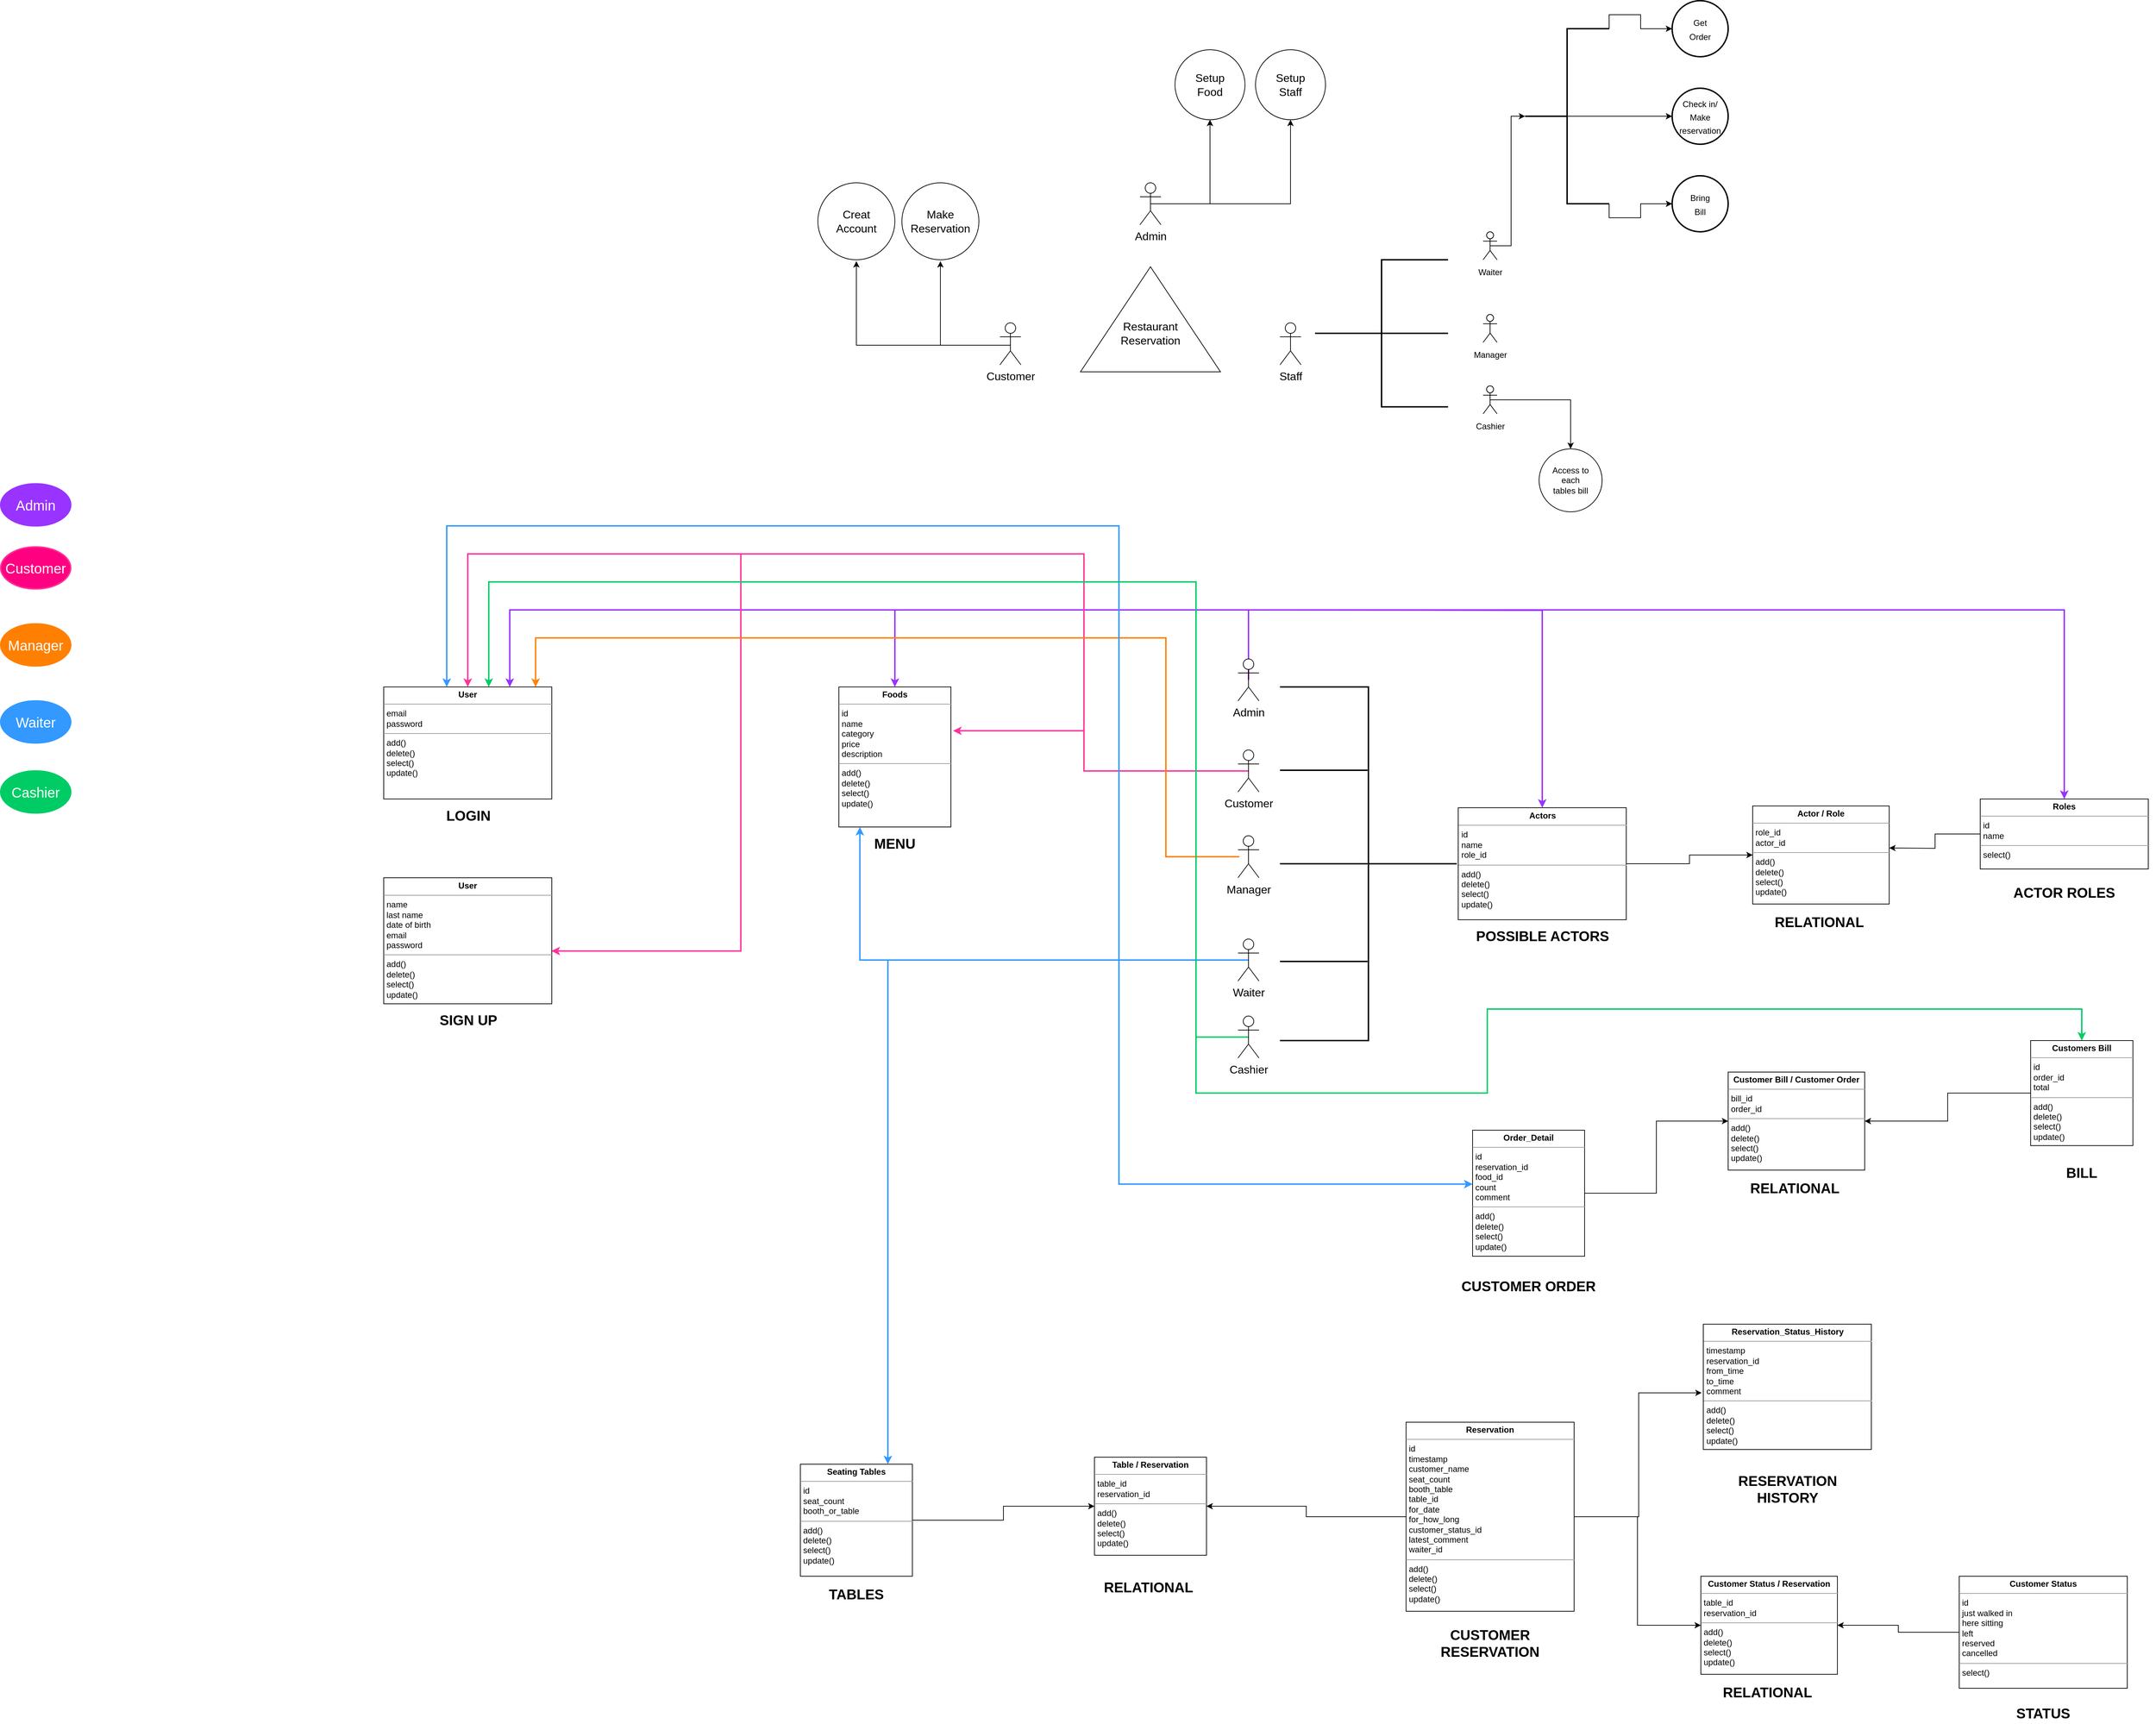 <mxfile version="20.8.16" type="device"><diagram name="Page-1" id="TcKzsxlwJ-kgwMBcaCJf"><mxGraphModel dx="7249" dy="2409" grid="1" gridSize="10" guides="1" tooltips="1" connect="1" arrows="1" fold="1" page="1" pageScale="1" pageWidth="3300" pageHeight="4681" math="0" shadow="0"><root><mxCell id="0"/><mxCell id="1" parent="0"/><mxCell id="MGJZIhJfle29SaCkN_CI-30" value="&lt;font style=&quot;font-size: 12px;&quot;&gt;Manager&lt;/font&gt;" style="shape=umlActor;verticalLabelPosition=bottom;verticalAlign=top;html=1;fontSize=16;" vertex="1" parent="1"><mxGeometry x="1130" y="558" width="20" height="40" as="geometry"/></mxCell><mxCell id="MGJZIhJfle29SaCkN_CI-69" value="" style="group" vertex="1" connectable="0" parent="1"><mxGeometry x="1130" y="110" width="350" height="370" as="geometry"/></mxCell><mxCell id="MGJZIhJfle29SaCkN_CI-21" value="&lt;font style=&quot;font-size: 12px;&quot;&gt;Waiter&lt;/font&gt;" style="shape=umlActor;verticalLabelPosition=bottom;verticalAlign=top;html=1;fontSize=16;" vertex="1" parent="MGJZIhJfle29SaCkN_CI-69"><mxGeometry y="330" width="20" height="40" as="geometry"/></mxCell><mxCell id="MGJZIhJfle29SaCkN_CI-52" value="" style="strokeWidth=2;html=1;shape=mxgraph.flowchart.annotation_2;align=left;labelPosition=right;pointerEvents=1;fontSize=16;" vertex="1" parent="MGJZIhJfle29SaCkN_CI-69"><mxGeometry x="60" y="40" width="120" height="250" as="geometry"/></mxCell><mxCell id="MGJZIhJfle29SaCkN_CI-51" style="edgeStyle=orthogonalEdgeStyle;rounded=0;orthogonalLoop=1;jettySize=auto;html=1;exitX=0.5;exitY=0.5;exitDx=0;exitDy=0;exitPerimeter=0;fontSize=16;entryX=0;entryY=0.5;entryDx=0;entryDy=0;entryPerimeter=0;" edge="1" parent="MGJZIhJfle29SaCkN_CI-69" source="MGJZIhJfle29SaCkN_CI-21" target="MGJZIhJfle29SaCkN_CI-52"><mxGeometry relative="1" as="geometry"><mxPoint x="70" y="290" as="targetPoint"/></mxGeometry></mxCell><mxCell id="MGJZIhJfle29SaCkN_CI-55" value="" style="strokeWidth=2;html=1;shape=mxgraph.flowchart.start_2;whiteSpace=wrap;fontSize=16;" vertex="1" parent="MGJZIhJfle29SaCkN_CI-69"><mxGeometry x="270" y="125" width="80" height="80" as="geometry"/></mxCell><mxCell id="MGJZIhJfle29SaCkN_CI-66" style="edgeStyle=orthogonalEdgeStyle;rounded=0;orthogonalLoop=1;jettySize=auto;html=1;entryX=0;entryY=0.5;entryDx=0;entryDy=0;entryPerimeter=0;fontSize=12;" edge="1" parent="MGJZIhJfle29SaCkN_CI-69" source="MGJZIhJfle29SaCkN_CI-52" target="MGJZIhJfle29SaCkN_CI-55"><mxGeometry relative="1" as="geometry"/></mxCell><mxCell id="MGJZIhJfle29SaCkN_CI-62" value="" style="strokeWidth=2;html=1;shape=mxgraph.flowchart.start_2;whiteSpace=wrap;fontSize=16;" vertex="1" parent="MGJZIhJfle29SaCkN_CI-69"><mxGeometry x="270" width="80" height="80" as="geometry"/></mxCell><mxCell id="MGJZIhJfle29SaCkN_CI-65" style="edgeStyle=orthogonalEdgeStyle;rounded=0;orthogonalLoop=1;jettySize=auto;html=1;exitX=1;exitY=0;exitDx=0;exitDy=0;exitPerimeter=0;entryX=0;entryY=0.5;entryDx=0;entryDy=0;entryPerimeter=0;fontSize=12;" edge="1" parent="MGJZIhJfle29SaCkN_CI-69" source="MGJZIhJfle29SaCkN_CI-52" target="MGJZIhJfle29SaCkN_CI-62"><mxGeometry relative="1" as="geometry"/></mxCell><mxCell id="MGJZIhJfle29SaCkN_CI-57" value="&lt;font style=&quot;font-size: 12px;&quot;&gt;Get &lt;br&gt;Order&lt;/font&gt;" style="text;html=1;strokeColor=none;fillColor=none;align=center;verticalAlign=middle;whiteSpace=wrap;rounded=0;fontSize=16;" vertex="1" parent="MGJZIhJfle29SaCkN_CI-69"><mxGeometry x="280" y="25" width="60" height="30" as="geometry"/></mxCell><mxCell id="MGJZIhJfle29SaCkN_CI-60" value="&lt;span style=&quot;font-size: 12px;&quot;&gt;Check in/&lt;br&gt;Make reservation&lt;br&gt;&lt;/span&gt;" style="text;html=1;strokeColor=none;fillColor=none;align=center;verticalAlign=middle;whiteSpace=wrap;rounded=0;fontSize=16;" vertex="1" parent="MGJZIhJfle29SaCkN_CI-69"><mxGeometry x="280" y="150" width="60" height="30" as="geometry"/></mxCell><mxCell id="MGJZIhJfle29SaCkN_CI-64" value="" style="strokeWidth=2;html=1;shape=mxgraph.flowchart.start_2;whiteSpace=wrap;fontSize=16;" vertex="1" parent="MGJZIhJfle29SaCkN_CI-69"><mxGeometry x="270" y="250" width="80" height="80" as="geometry"/></mxCell><mxCell id="MGJZIhJfle29SaCkN_CI-67" style="edgeStyle=orthogonalEdgeStyle;rounded=0;orthogonalLoop=1;jettySize=auto;html=1;exitX=1;exitY=1;exitDx=0;exitDy=0;exitPerimeter=0;entryX=0;entryY=0.5;entryDx=0;entryDy=0;entryPerimeter=0;fontSize=12;" edge="1" parent="MGJZIhJfle29SaCkN_CI-69" source="MGJZIhJfle29SaCkN_CI-52" target="MGJZIhJfle29SaCkN_CI-64"><mxGeometry relative="1" as="geometry"/></mxCell><mxCell id="MGJZIhJfle29SaCkN_CI-63" value="&lt;span style=&quot;font-size: 12px;&quot;&gt;Bring&lt;br&gt;Bill&lt;br&gt;&lt;/span&gt;" style="text;html=1;strokeColor=none;fillColor=none;align=center;verticalAlign=middle;whiteSpace=wrap;rounded=0;fontSize=16;" vertex="1" parent="MGJZIhJfle29SaCkN_CI-69"><mxGeometry x="280" y="275" width="60" height="30" as="geometry"/></mxCell><mxCell id="MGJZIhJfle29SaCkN_CI-68" value="" style="line;strokeWidth=1;rotatable=0;dashed=0;labelPosition=right;align=left;verticalAlign=middle;spacingTop=0;spacingLeft=6;points=[];portConstraint=eastwest;fontSize=12;" vertex="1" parent="MGJZIhJfle29SaCkN_CI-69"><mxGeometry x="120" y="160" width="60" height="10" as="geometry"/></mxCell><mxCell id="MGJZIhJfle29SaCkN_CI-71" value="" style="group" vertex="1" connectable="0" parent="1"><mxGeometry x="180" y="370" width="290" height="260" as="geometry"/></mxCell><mxCell id="MGJZIhJfle29SaCkN_CI-1" value="Customer" style="shape=umlActor;verticalLabelPosition=bottom;verticalAlign=top;html=1;fontSize=16;" vertex="1" parent="MGJZIhJfle29SaCkN_CI-71"><mxGeometry x="260" y="200" width="30" height="60" as="geometry"/></mxCell><mxCell id="MGJZIhJfle29SaCkN_CI-42" style="edgeStyle=orthogonalEdgeStyle;rounded=0;orthogonalLoop=1;jettySize=auto;html=1;exitX=0.667;exitY=0.717;exitDx=0;exitDy=0;exitPerimeter=0;fontSize=12;" edge="1" parent="MGJZIhJfle29SaCkN_CI-71"><mxGeometry relative="1" as="geometry"><mxPoint x="175" y="112" as="targetPoint"/><mxPoint x="275.01" y="235.02" as="sourcePoint"/><Array as="points"><mxPoint x="275" y="232"/><mxPoint x="175" y="232"/><mxPoint x="175" y="112"/></Array></mxGeometry></mxCell><mxCell id="MGJZIhJfle29SaCkN_CI-43" value="" style="verticalLabelPosition=bottom;verticalAlign=top;html=1;shape=mxgraph.flowchart.on-page_reference;fontSize=12;direction=south;" vertex="1" parent="MGJZIhJfle29SaCkN_CI-71"><mxGeometry x="120" width="110" height="110" as="geometry"/></mxCell><mxCell id="MGJZIhJfle29SaCkN_CI-44" value="&lt;font style=&quot;font-size: 16px;&quot;&gt;Make&lt;br&gt;Reservation&lt;br&gt;&lt;/font&gt;" style="text;html=1;strokeColor=none;fillColor=none;align=center;verticalAlign=middle;whiteSpace=wrap;rounded=0;fontSize=12;" vertex="1" parent="MGJZIhJfle29SaCkN_CI-71"><mxGeometry x="145" y="40" width="60" height="30" as="geometry"/></mxCell><mxCell id="MGJZIhJfle29SaCkN_CI-47" style="edgeStyle=orthogonalEdgeStyle;rounded=0;orthogonalLoop=1;jettySize=auto;html=1;fontSize=12;" edge="1" parent="MGJZIhJfle29SaCkN_CI-71"><mxGeometry relative="1" as="geometry"><mxPoint x="55" y="112" as="targetPoint"/><mxPoint x="180" y="232" as="sourcePoint"/><Array as="points"><mxPoint x="55" y="232"/><mxPoint x="55" y="112"/></Array></mxGeometry></mxCell><mxCell id="MGJZIhJfle29SaCkN_CI-48" value="" style="verticalLabelPosition=bottom;verticalAlign=top;html=1;shape=mxgraph.flowchart.on-page_reference;fontSize=12;direction=south;" vertex="1" parent="MGJZIhJfle29SaCkN_CI-71"><mxGeometry width="110" height="110" as="geometry"/></mxCell><mxCell id="MGJZIhJfle29SaCkN_CI-49" value="&lt;font style=&quot;font-size: 16px;&quot;&gt;Creat&lt;br&gt;Account&lt;br&gt;&lt;/font&gt;" style="text;html=1;strokeColor=none;fillColor=none;align=center;verticalAlign=middle;whiteSpace=wrap;rounded=0;fontSize=12;" vertex="1" parent="MGJZIhJfle29SaCkN_CI-71"><mxGeometry x="25" y="40" width="60" height="30" as="geometry"/></mxCell><mxCell id="MGJZIhJfle29SaCkN_CI-72" value="" style="group" vertex="1" connectable="0" parent="1"><mxGeometry x="640" y="180" width="265" height="250" as="geometry"/></mxCell><mxCell id="MGJZIhJfle29SaCkN_CI-36" style="edgeStyle=orthogonalEdgeStyle;rounded=0;orthogonalLoop=1;jettySize=auto;html=1;exitX=0.5;exitY=0.5;exitDx=0;exitDy=0;exitPerimeter=0;fontSize=12;" edge="1" parent="MGJZIhJfle29SaCkN_CI-72" source="MGJZIhJfle29SaCkN_CI-4"><mxGeometry relative="1" as="geometry"><mxPoint x="100" y="100" as="targetPoint"/><Array as="points"><mxPoint x="100" y="220"/><mxPoint x="100" y="100"/></Array></mxGeometry></mxCell><mxCell id="MGJZIhJfle29SaCkN_CI-4" value="Admin" style="shape=umlActor;verticalLabelPosition=bottom;verticalAlign=top;html=1;fontSize=16;" vertex="1" parent="MGJZIhJfle29SaCkN_CI-72"><mxGeometry y="190" width="30" height="60" as="geometry"/></mxCell><mxCell id="MGJZIhJfle29SaCkN_CI-37" value="" style="verticalLabelPosition=bottom;verticalAlign=top;html=1;shape=mxgraph.flowchart.on-page_reference;fontSize=12;direction=south;" vertex="1" parent="MGJZIhJfle29SaCkN_CI-72"><mxGeometry x="50" width="100" height="100" as="geometry"/></mxCell><mxCell id="MGJZIhJfle29SaCkN_CI-38" value="&lt;font style=&quot;font-size: 16px;&quot;&gt;Setup Food&lt;/font&gt;" style="text;html=1;strokeColor=none;fillColor=none;align=center;verticalAlign=middle;whiteSpace=wrap;rounded=0;fontSize=12;" vertex="1" parent="MGJZIhJfle29SaCkN_CI-72"><mxGeometry x="70" y="35" width="60" height="30" as="geometry"/></mxCell><mxCell id="MGJZIhJfle29SaCkN_CI-39" style="edgeStyle=orthogonalEdgeStyle;rounded=0;orthogonalLoop=1;jettySize=auto;html=1;fontSize=12;" edge="1" parent="MGJZIhJfle29SaCkN_CI-72"><mxGeometry relative="1" as="geometry"><mxPoint x="215" y="100" as="targetPoint"/><mxPoint x="80" y="220" as="sourcePoint"/><Array as="points"><mxPoint x="215" y="220"/></Array></mxGeometry></mxCell><mxCell id="MGJZIhJfle29SaCkN_CI-40" value="" style="verticalLabelPosition=bottom;verticalAlign=top;html=1;shape=mxgraph.flowchart.on-page_reference;fontSize=12;direction=south;" vertex="1" parent="MGJZIhJfle29SaCkN_CI-72"><mxGeometry x="165" width="100" height="100" as="geometry"/></mxCell><mxCell id="MGJZIhJfle29SaCkN_CI-41" value="&lt;span style=&quot;font-size: 16px;&quot;&gt;&amp;nbsp;Setup&amp;nbsp;&lt;br&gt;Staff&lt;br&gt;&lt;/span&gt;" style="text;html=1;strokeColor=none;fillColor=none;align=center;verticalAlign=middle;whiteSpace=wrap;rounded=0;fontSize=12;" vertex="1" parent="MGJZIhJfle29SaCkN_CI-72"><mxGeometry x="185" y="35" width="60" height="30" as="geometry"/></mxCell><mxCell id="MGJZIhJfle29SaCkN_CI-73" value="" style="group" vertex="1" connectable="0" parent="1"><mxGeometry x="555" y="490" width="200" height="150" as="geometry"/></mxCell><mxCell id="MGJZIhJfle29SaCkN_CI-12" value="" style="verticalLabelPosition=bottom;verticalAlign=top;html=1;shape=mxgraph.basic.acute_triangle;dx=0.5;fontSize=16;" vertex="1" parent="MGJZIhJfle29SaCkN_CI-73"><mxGeometry width="200" height="150" as="geometry"/></mxCell><mxCell id="MGJZIhJfle29SaCkN_CI-13" value="Restaurant Reservation" style="text;html=1;strokeColor=none;fillColor=none;align=center;verticalAlign=middle;whiteSpace=wrap;rounded=0;fontSize=16;" vertex="1" parent="MGJZIhJfle29SaCkN_CI-73"><mxGeometry x="70" y="80" width="60" height="30" as="geometry"/></mxCell><mxCell id="MGJZIhJfle29SaCkN_CI-74" value="" style="group" vertex="1" connectable="0" parent="1"><mxGeometry x="840" y="480" width="240" height="210" as="geometry"/></mxCell><mxCell id="MGJZIhJfle29SaCkN_CI-5" value="Staff" style="shape=umlActor;verticalLabelPosition=bottom;verticalAlign=top;html=1;fontSize=16;" vertex="1" parent="MGJZIhJfle29SaCkN_CI-74"><mxGeometry y="90" width="30" height="60" as="geometry"/></mxCell><mxCell id="MGJZIhJfle29SaCkN_CI-14" value="" style="strokeWidth=2;html=1;shape=mxgraph.flowchart.annotation_2;align=left;labelPosition=right;pointerEvents=1;fontSize=16;" vertex="1" parent="MGJZIhJfle29SaCkN_CI-74"><mxGeometry x="50" width="190" height="210" as="geometry"/></mxCell><mxCell id="MGJZIhJfle29SaCkN_CI-29" value="" style="endArrow=none;html=1;rounded=0;fontSize=12;entryX=1;entryY=0.5;entryDx=0;entryDy=0;entryPerimeter=0;strokeWidth=2;" edge="1" parent="MGJZIhJfle29SaCkN_CI-74"><mxGeometry relative="1" as="geometry"><mxPoint x="140" y="105" as="sourcePoint"/><mxPoint x="240" y="105" as="targetPoint"/></mxGeometry></mxCell><mxCell id="MGJZIhJfle29SaCkN_CI-81" value="" style="group" vertex="1" connectable="0" parent="1"><mxGeometry x="1130" y="660" width="170" height="180" as="geometry"/></mxCell><mxCell id="MGJZIhJfle29SaCkN_CI-27" value="&lt;font style=&quot;font-size: 12px;&quot;&gt;Cashier&lt;/font&gt;" style="shape=umlActor;verticalLabelPosition=bottom;verticalAlign=top;html=1;fontSize=16;" vertex="1" parent="MGJZIhJfle29SaCkN_CI-81"><mxGeometry width="20" height="40" as="geometry"/></mxCell><mxCell id="MGJZIhJfle29SaCkN_CI-79" value="" style="verticalLabelPosition=bottom;verticalAlign=top;html=1;shape=mxgraph.flowchart.on-page_reference;fontSize=12;" vertex="1" parent="MGJZIhJfle29SaCkN_CI-81"><mxGeometry x="80" y="90" width="90" height="90" as="geometry"/></mxCell><mxCell id="MGJZIhJfle29SaCkN_CI-78" style="edgeStyle=orthogonalEdgeStyle;rounded=0;orthogonalLoop=1;jettySize=auto;html=1;exitX=0.5;exitY=0.5;exitDx=0;exitDy=0;exitPerimeter=0;fontSize=12;" edge="1" parent="MGJZIhJfle29SaCkN_CI-81" source="MGJZIhJfle29SaCkN_CI-27" target="MGJZIhJfle29SaCkN_CI-79"><mxGeometry relative="1" as="geometry"><mxPoint x="110" y="110" as="targetPoint"/></mxGeometry></mxCell><mxCell id="MGJZIhJfle29SaCkN_CI-80" value="Access to each tables bill" style="text;html=1;strokeColor=none;fillColor=none;align=center;verticalAlign=middle;whiteSpace=wrap;rounded=0;fontSize=12;" vertex="1" parent="MGJZIhJfle29SaCkN_CI-81"><mxGeometry x="95" y="120" width="60" height="30" as="geometry"/></mxCell><mxCell id="MGJZIhJfle29SaCkN_CI-94" style="edgeStyle=orthogonalEdgeStyle;rounded=0;orthogonalLoop=1;jettySize=auto;html=1;exitX=1;exitY=0.5;exitDx=0;exitDy=0;fontSize=12;" edge="1" parent="1" source="MGJZIhJfle29SaCkN_CI-82" target="MGJZIhJfle29SaCkN_CI-142"><mxGeometry relative="1" as="geometry"><mxPoint x="570" y="2260" as="targetPoint"/></mxGeometry></mxCell><mxCell id="MGJZIhJfle29SaCkN_CI-92" style="edgeStyle=orthogonalEdgeStyle;rounded=0;orthogonalLoop=1;jettySize=auto;html=1;exitX=0;exitY=0.5;exitDx=0;exitDy=0;fontSize=12;" edge="1" parent="1" source="MGJZIhJfle29SaCkN_CI-84"><mxGeometry relative="1" as="geometry"><mxPoint x="1710" y="1320" as="targetPoint"/></mxGeometry></mxCell><mxCell id="MGJZIhJfle29SaCkN_CI-93" style="edgeStyle=orthogonalEdgeStyle;rounded=0;orthogonalLoop=1;jettySize=auto;html=1;exitX=1;exitY=0.5;exitDx=0;exitDy=0;entryX=-0.01;entryY=0.548;entryDx=0;entryDy=0;entryPerimeter=0;fontSize=12;" edge="1" parent="1" source="MGJZIhJfle29SaCkN_CI-88" target="MGJZIhJfle29SaCkN_CI-87"><mxGeometry relative="1" as="geometry"/></mxCell><mxCell id="MGJZIhJfle29SaCkN_CI-106" style="edgeStyle=orthogonalEdgeStyle;rounded=0;orthogonalLoop=1;jettySize=auto;html=1;fontSize=12;strokeColor=#9933FF;strokeWidth=2;" edge="1" parent="1" target="MGJZIhJfle29SaCkN_CI-83"><mxGeometry relative="1" as="geometry"><mxPoint x="500" y="940" as="targetPoint"/><mxPoint x="800" y="980" as="sourcePoint"/></mxGeometry></mxCell><mxCell id="MGJZIhJfle29SaCkN_CI-107" style="edgeStyle=orthogonalEdgeStyle;rounded=0;orthogonalLoop=1;jettySize=auto;html=1;exitX=0.5;exitY=0.5;exitDx=0;exitDy=0;exitPerimeter=0;entryX=0.5;entryY=0;entryDx=0;entryDy=0;fontSize=12;strokeColor=#9933FF;strokeWidth=2;" edge="1" parent="1" source="MGJZIhJfle29SaCkN_CI-89" target="MGJZIhJfle29SaCkN_CI-84"><mxGeometry relative="1" as="geometry"><Array as="points"><mxPoint x="795" y="980"/><mxPoint x="1960" y="980"/></Array></mxGeometry></mxCell><mxCell id="MGJZIhJfle29SaCkN_CI-108" style="edgeStyle=orthogonalEdgeStyle;rounded=0;orthogonalLoop=1;jettySize=auto;html=1;exitX=0.5;exitY=0.5;exitDx=0;exitDy=0;exitPerimeter=0;entryX=0.5;entryY=0;entryDx=0;entryDy=0;fontSize=12;strokeColor=#9933FF;strokeWidth=2;" edge="1" parent="1" source="MGJZIhJfle29SaCkN_CI-89" target="MGJZIhJfle29SaCkN_CI-85"><mxGeometry relative="1" as="geometry"><Array as="points"><mxPoint x="795" y="980"/><mxPoint x="290" y="980"/></Array></mxGeometry></mxCell><mxCell id="MGJZIhJfle29SaCkN_CI-171" style="edgeStyle=orthogonalEdgeStyle;rounded=0;orthogonalLoop=1;jettySize=auto;html=1;exitX=0.5;exitY=0;exitDx=0;exitDy=0;exitPerimeter=0;entryX=0.75;entryY=0;entryDx=0;entryDy=0;labelBackgroundColor=#000000;strokeColor=#9933FF;strokeWidth=2;fontSize=20;fontColor=#000000;" edge="1" parent="1" source="MGJZIhJfle29SaCkN_CI-89" target="MGJZIhJfle29SaCkN_CI-154"><mxGeometry relative="1" as="geometry"><Array as="points"><mxPoint x="795" y="980"/><mxPoint x="-260" y="980"/></Array></mxGeometry></mxCell><mxCell id="MGJZIhJfle29SaCkN_CI-89" value="Admin" style="shape=umlActor;verticalLabelPosition=bottom;verticalAlign=top;html=1;fontSize=16;" vertex="1" parent="1"><mxGeometry x="780" y="1050" width="30" height="60" as="geometry"/></mxCell><mxCell id="MGJZIhJfle29SaCkN_CI-139" style="edgeStyle=orthogonalEdgeStyle;rounded=0;orthogonalLoop=1;jettySize=auto;html=1;exitX=0.5;exitY=0.5;exitDx=0;exitDy=0;exitPerimeter=0;entryX=1.019;entryY=0.313;entryDx=0;entryDy=0;entryPerimeter=0;fontSize=20;fontColor=#FF0080;strokeColor=#FF3399;strokeWidth=2;" edge="1" parent="1" source="MGJZIhJfle29SaCkN_CI-91" target="MGJZIhJfle29SaCkN_CI-85"><mxGeometry relative="1" as="geometry"><Array as="points"><mxPoint x="560" y="1210"/><mxPoint x="560" y="1153"/></Array></mxGeometry></mxCell><mxCell id="MGJZIhJfle29SaCkN_CI-167" style="edgeStyle=orthogonalEdgeStyle;rounded=0;orthogonalLoop=1;jettySize=auto;html=1;exitX=0.5;exitY=0.5;exitDx=0;exitDy=0;exitPerimeter=0;entryX=0.998;entryY=0.581;entryDx=0;entryDy=0;entryPerimeter=0;labelBackgroundColor=#000000;strokeColor=#FF3399;strokeWidth=2;fontSize=20;fontColor=#000000;" edge="1" parent="1" source="MGJZIhJfle29SaCkN_CI-91" target="MGJZIhJfle29SaCkN_CI-165"><mxGeometry relative="1" as="geometry"><Array as="points"><mxPoint x="560" y="1210"/><mxPoint x="560" y="900"/><mxPoint x="70" y="900"/><mxPoint x="70" y="1467"/></Array></mxGeometry></mxCell><mxCell id="MGJZIhJfle29SaCkN_CI-169" style="edgeStyle=orthogonalEdgeStyle;rounded=0;orthogonalLoop=1;jettySize=auto;html=1;exitX=0.5;exitY=0.5;exitDx=0;exitDy=0;exitPerimeter=0;labelBackgroundColor=#000000;strokeColor=#FF3399;strokeWidth=2;fontSize=20;fontColor=#000000;" edge="1" parent="1" source="MGJZIhJfle29SaCkN_CI-91" target="MGJZIhJfle29SaCkN_CI-154"><mxGeometry relative="1" as="geometry"><mxPoint x="90" y="940" as="targetPoint"/><Array as="points"><mxPoint x="560" y="1210"/><mxPoint x="560" y="900"/><mxPoint x="-320" y="900"/></Array></mxGeometry></mxCell><mxCell id="MGJZIhJfle29SaCkN_CI-91" value="Customer" style="shape=umlActor;verticalLabelPosition=bottom;verticalAlign=top;html=1;fontSize=16;" vertex="1" parent="1"><mxGeometry x="780" y="1180" width="30" height="60" as="geometry"/></mxCell><mxCell id="MGJZIhJfle29SaCkN_CI-172" style="edgeStyle=orthogonalEdgeStyle;rounded=0;orthogonalLoop=1;jettySize=auto;html=1;exitX=0.5;exitY=0.5;exitDx=0;exitDy=0;exitPerimeter=0;entryX=0.958;entryY=0;entryDx=0;entryDy=0;entryPerimeter=0;labelBackgroundColor=#000000;strokeColor=#FF8000;strokeWidth=2;fontSize=20;fontColor=#000000;" edge="1" parent="1"><mxGeometry relative="1" as="geometry"><mxPoint x="782" y="1332.5" as="sourcePoint"/><mxPoint x="-223.08" y="1090" as="targetPoint"/><Array as="points"><mxPoint x="677" y="1333"/><mxPoint x="677" y="1020"/><mxPoint x="-223" y="1020"/></Array></mxGeometry></mxCell><mxCell id="MGJZIhJfle29SaCkN_CI-95" value="Manager" style="shape=umlActor;verticalLabelPosition=bottom;verticalAlign=top;html=1;fontSize=16;" vertex="1" parent="1"><mxGeometry x="780" y="1302.5" width="30" height="60" as="geometry"/></mxCell><mxCell id="MGJZIhJfle29SaCkN_CI-112" style="edgeStyle=orthogonalEdgeStyle;rounded=0;orthogonalLoop=1;jettySize=auto;html=1;exitX=0.5;exitY=0.5;exitDx=0;exitDy=0;exitPerimeter=0;fontSize=12;strokeColor=#3399FF;strokeWidth=2;" edge="1" parent="1" source="MGJZIhJfle29SaCkN_CI-96" target="MGJZIhJfle29SaCkN_CI-82"><mxGeometry relative="1" as="geometry"><mxPoint x="600" y="1960" as="targetPoint"/><Array as="points"><mxPoint x="280" y="1480"/></Array></mxGeometry></mxCell><mxCell id="MGJZIhJfle29SaCkN_CI-114" style="edgeStyle=orthogonalEdgeStyle;rounded=0;orthogonalLoop=1;jettySize=auto;html=1;exitX=0.5;exitY=0.5;exitDx=0;exitDy=0;exitPerimeter=0;fontSize=12;strokeColor=#3399FF;strokeWidth=2;" edge="1" parent="1" source="MGJZIhJfle29SaCkN_CI-96" target="MGJZIhJfle29SaCkN_CI-85"><mxGeometry relative="1" as="geometry"><mxPoint x="280" y="1300" as="targetPoint"/><Array as="points"><mxPoint x="240" y="1480"/></Array></mxGeometry></mxCell><mxCell id="MGJZIhJfle29SaCkN_CI-121" style="edgeStyle=orthogonalEdgeStyle;rounded=0;orthogonalLoop=1;jettySize=auto;html=1;exitX=0.5;exitY=0.5;exitDx=0;exitDy=0;exitPerimeter=0;fontSize=20;fontColor=#FF0080;strokeColor=#3399FF;strokeWidth=2;" edge="1" parent="1" source="MGJZIhJfle29SaCkN_CI-96" target="MGJZIhJfle29SaCkN_CI-86"><mxGeometry relative="1" as="geometry"><Array as="points"><mxPoint x="610" y="1480"/><mxPoint x="610" y="1800"/></Array></mxGeometry></mxCell><mxCell id="MGJZIhJfle29SaCkN_CI-168" style="edgeStyle=orthogonalEdgeStyle;rounded=0;orthogonalLoop=1;jettySize=auto;html=1;exitX=0.5;exitY=0.5;exitDx=0;exitDy=0;exitPerimeter=0;labelBackgroundColor=#000000;strokeColor=#3399FF;strokeWidth=2;fontSize=20;fontColor=#000000;" edge="1" parent="1" source="MGJZIhJfle29SaCkN_CI-96" target="MGJZIhJfle29SaCkN_CI-154"><mxGeometry relative="1" as="geometry"><Array as="points"><mxPoint x="610" y="1480"/><mxPoint x="610" y="860"/><mxPoint x="-350" y="860"/></Array></mxGeometry></mxCell><mxCell id="MGJZIhJfle29SaCkN_CI-96" value="Waiter" style="shape=umlActor;verticalLabelPosition=bottom;verticalAlign=top;html=1;fontSize=16;" vertex="1" parent="1"><mxGeometry x="780" y="1450" width="30" height="60" as="geometry"/></mxCell><mxCell id="MGJZIhJfle29SaCkN_CI-140" style="edgeStyle=orthogonalEdgeStyle;rounded=0;orthogonalLoop=1;jettySize=auto;html=1;exitX=0.5;exitY=0.5;exitDx=0;exitDy=0;exitPerimeter=0;entryX=0.5;entryY=0;entryDx=0;entryDy=0;fontSize=20;fontColor=#FF0080;strokeColor=#00CC66;strokeWidth=2;" edge="1" parent="1" source="MGJZIhJfle29SaCkN_CI-97" target="MGJZIhJfle29SaCkN_CI-122"><mxGeometry relative="1" as="geometry"><Array as="points"><mxPoint x="720" y="1590"/><mxPoint x="720" y="1670"/><mxPoint x="1136" y="1670"/><mxPoint x="1136" y="1550"/><mxPoint x="1985" y="1550"/></Array></mxGeometry></mxCell><mxCell id="MGJZIhJfle29SaCkN_CI-170" style="edgeStyle=orthogonalEdgeStyle;rounded=0;orthogonalLoop=1;jettySize=auto;html=1;exitX=0.5;exitY=0.5;exitDx=0;exitDy=0;exitPerimeter=0;labelBackgroundColor=#000000;strokeColor=#00CC66;strokeWidth=2;fontSize=20;fontColor=#000000;" edge="1" parent="1" source="MGJZIhJfle29SaCkN_CI-97" target="MGJZIhJfle29SaCkN_CI-154"><mxGeometry relative="1" as="geometry"><Array as="points"><mxPoint x="720" y="1590"/><mxPoint x="720" y="940"/><mxPoint x="-290" y="940"/></Array></mxGeometry></mxCell><mxCell id="MGJZIhJfle29SaCkN_CI-97" value="Cashier" style="shape=umlActor;verticalLabelPosition=bottom;verticalAlign=top;html=1;fontSize=16;" vertex="1" parent="1"><mxGeometry x="780" y="1560" width="30" height="60" as="geometry"/></mxCell><mxCell id="MGJZIhJfle29SaCkN_CI-105" value="" style="group" vertex="1" connectable="0" parent="1"><mxGeometry x="840" y="1090" width="252.5" height="505" as="geometry"/></mxCell><mxCell id="MGJZIhJfle29SaCkN_CI-98" value="" style="strokeWidth=2;html=1;shape=mxgraph.flowchart.annotation_2;align=left;labelPosition=right;pointerEvents=1;fontSize=12;rotation=-180;" vertex="1" parent="MGJZIhJfle29SaCkN_CI-105"><mxGeometry width="252.5" height="505" as="geometry"/></mxCell><mxCell id="MGJZIhJfle29SaCkN_CI-102" value="" style="line;strokeWidth=2;rotatable=0;dashed=0;labelPosition=right;align=left;verticalAlign=middle;spacingTop=0;spacingLeft=6;points=[];portConstraint=eastwest;fontSize=12;" vertex="1" parent="MGJZIhJfle29SaCkN_CI-105"><mxGeometry y="114" width="125" height="10" as="geometry"/></mxCell><mxCell id="MGJZIhJfle29SaCkN_CI-103" value="" style="line;strokeWidth=2;rotatable=0;dashed=0;labelPosition=right;align=left;verticalAlign=middle;spacingTop=0;spacingLeft=6;points=[];portConstraint=eastwest;fontSize=12;" vertex="1" parent="MGJZIhJfle29SaCkN_CI-105"><mxGeometry y="247.5" width="125" height="10" as="geometry"/></mxCell><mxCell id="MGJZIhJfle29SaCkN_CI-104" value="" style="line;strokeWidth=2;rotatable=0;dashed=0;labelPosition=right;align=left;verticalAlign=middle;spacingTop=0;spacingLeft=6;points=[];portConstraint=eastwest;fontSize=12;" vertex="1" parent="MGJZIhJfle29SaCkN_CI-105"><mxGeometry y="387" width="125" height="10" as="geometry"/></mxCell><mxCell id="MGJZIhJfle29SaCkN_CI-124" value="" style="group" vertex="1" connectable="0" parent="1"><mxGeometry x="120" y="2200" width="230" height="200" as="geometry"/></mxCell><mxCell id="MGJZIhJfle29SaCkN_CI-82" value="&lt;p style=&quot;margin:0px;margin-top:4px;text-align:center;&quot;&gt;&lt;b&gt;Seating Tables&lt;/b&gt;&lt;/p&gt;&lt;hr size=&quot;1&quot;&gt;&lt;p style=&quot;margin:0px;margin-left:4px;&quot;&gt;id&lt;/p&gt;&lt;p style=&quot;margin:0px;margin-left:4px;&quot;&gt;seat_count&lt;/p&gt;&lt;p style=&quot;margin:0px;margin-left:4px;&quot;&gt;booth_or_table&lt;/p&gt;&lt;hr size=&quot;1&quot;&gt;&lt;p style=&quot;margin:0px;margin-left:4px;&quot;&gt;add()&lt;/p&gt;&lt;p style=&quot;margin:0px;margin-left:4px;&quot;&gt;delete()&lt;/p&gt;&lt;p style=&quot;margin:0px;margin-left:4px;&quot;&gt;select()&lt;/p&gt;&lt;p style=&quot;margin:0px;margin-left:4px;&quot;&gt;update()&lt;/p&gt;" style="verticalAlign=top;align=left;overflow=fill;fontSize=12;fontFamily=Helvetica;html=1;rounded=0;shadow=0;comic=0;labelBackgroundColor=none;strokeWidth=1" vertex="1" parent="MGJZIhJfle29SaCkN_CI-124"><mxGeometry x="35" width="160" height="160" as="geometry"/></mxCell><mxCell id="MGJZIhJfle29SaCkN_CI-119" value="&lt;span style=&quot;font-size: 20px;&quot;&gt;&lt;b&gt;TABLES&lt;/b&gt;&lt;/span&gt;" style="text;html=1;strokeColor=none;fillColor=none;align=center;verticalAlign=middle;whiteSpace=wrap;rounded=0;fontSize=12;" vertex="1" parent="MGJZIhJfle29SaCkN_CI-124"><mxGeometry y="170" width="230" height="30" as="geometry"/></mxCell><mxCell id="MGJZIhJfle29SaCkN_CI-125" value="" style="group" vertex="1" connectable="0" parent="1"><mxGeometry x="1085" y="1723" width="230" height="200" as="geometry"/></mxCell><mxCell id="MGJZIhJfle29SaCkN_CI-86" value="&lt;p style=&quot;margin:0px;margin-top:4px;text-align:center;&quot;&gt;&lt;b&gt;Order_Detail&lt;/b&gt;&lt;/p&gt;&lt;hr size=&quot;1&quot;&gt;&lt;p style=&quot;margin:0px;margin-left:4px;&quot;&gt;&lt;span style=&quot;background-color: initial;&quot;&gt;id&lt;/span&gt;&lt;/p&gt;&lt;p style=&quot;margin:0px;margin-left:4px;&quot;&gt;&lt;span style=&quot;background-color: initial;&quot;&gt;reservation_id&lt;/span&gt;&lt;/p&gt;&lt;p style=&quot;margin:0px;margin-left:4px;&quot;&gt;food_id&lt;/p&gt;&lt;p style=&quot;margin:0px;margin-left:4px;&quot;&gt;count&lt;/p&gt;&lt;p style=&quot;margin:0px;margin-left:4px;&quot;&gt;comment&lt;/p&gt;&lt;hr size=&quot;1&quot;&gt;&lt;p style=&quot;margin:0px;margin-left:4px;&quot;&gt;add()&lt;/p&gt;&lt;p style=&quot;margin:0px;margin-left:4px;&quot;&gt;delete()&lt;/p&gt;&lt;p style=&quot;margin:0px;margin-left:4px;&quot;&gt;select()&lt;/p&gt;&lt;p style=&quot;margin:0px;margin-left:4px;&quot;&gt;update()&lt;/p&gt;" style="verticalAlign=top;align=left;overflow=fill;fontSize=12;fontFamily=Helvetica;html=1;rounded=0;shadow=0;comic=0;labelBackgroundColor=none;strokeWidth=1" vertex="1" parent="MGJZIhJfle29SaCkN_CI-125"><mxGeometry x="30" width="160" height="180" as="geometry"/></mxCell><mxCell id="MGJZIhJfle29SaCkN_CI-126" value="" style="group" vertex="1" connectable="0" parent="1"><mxGeometry x="1094.5" y="1262.5" width="240" height="197.5" as="geometry"/></mxCell><mxCell id="MGJZIhJfle29SaCkN_CI-83" value="&lt;p style=&quot;margin:0px;margin-top:4px;text-align:center;&quot;&gt;&lt;b&gt;Actors&lt;/b&gt;&lt;/p&gt;&lt;hr size=&quot;1&quot;&gt;&lt;p style=&quot;margin:0px;margin-left:4px;&quot;&gt;id&lt;/p&gt;&lt;p style=&quot;margin:0px;margin-left:4px;&quot;&gt;name&lt;/p&gt;&lt;p style=&quot;margin:0px;margin-left:4px;&quot;&gt;role_id&amp;nbsp;&lt;font color=&quot;#cda2be&quot;&gt;&amp;nbsp;&amp;nbsp;&lt;/font&gt;&lt;/p&gt;&lt;hr size=&quot;1&quot;&gt;&lt;p style=&quot;margin:0px;margin-left:4px;&quot;&gt;add()&lt;/p&gt;&lt;p style=&quot;margin:0px;margin-left:4px;&quot;&gt;delete()&lt;/p&gt;&lt;p style=&quot;margin:0px;margin-left:4px;&quot;&gt;select()&lt;/p&gt;&lt;p style=&quot;margin:0px;margin-left:4px;&quot;&gt;update()&lt;/p&gt;" style="verticalAlign=top;align=left;overflow=fill;fontSize=12;fontFamily=Helvetica;html=1;rounded=0;shadow=0;comic=0;labelBackgroundColor=none;strokeWidth=1" vertex="1" parent="MGJZIhJfle29SaCkN_CI-126"><mxGeometry width="240" height="160" as="geometry"/></mxCell><mxCell id="MGJZIhJfle29SaCkN_CI-116" value="&lt;span style=&quot;font-size: 20px;&quot;&gt;&lt;b&gt;POSSIBLE ACTORS&lt;/b&gt;&lt;/span&gt;" style="text;html=1;strokeColor=none;fillColor=none;align=center;verticalAlign=middle;whiteSpace=wrap;rounded=0;fontSize=12;" vertex="1" parent="MGJZIhJfle29SaCkN_CI-126"><mxGeometry x="5.5" y="167.5" width="230" height="30" as="geometry"/></mxCell><mxCell id="MGJZIhJfle29SaCkN_CI-127" value="" style="group" vertex="1" connectable="0" parent="1"><mxGeometry x="175" y="1090" width="230" height="237.5" as="geometry"/></mxCell><mxCell id="MGJZIhJfle29SaCkN_CI-85" value="&lt;p style=&quot;margin:0px;margin-top:4px;text-align:center;&quot;&gt;&lt;b&gt;Foods&lt;/b&gt;&lt;/p&gt;&lt;hr size=&quot;1&quot;&gt;&lt;p style=&quot;margin:0px;margin-left:4px;&quot;&gt;id&lt;/p&gt;&lt;p style=&quot;margin:0px;margin-left:4px;&quot;&gt;name&lt;/p&gt;&lt;p style=&quot;margin:0px;margin-left:4px;&quot;&gt;category&lt;/p&gt;&lt;p style=&quot;margin:0px;margin-left:4px;&quot;&gt;price&lt;/p&gt;&lt;p style=&quot;margin:0px;margin-left:4px;&quot;&gt;description&lt;/p&gt;&lt;hr size=&quot;1&quot;&gt;&lt;p style=&quot;margin:0px;margin-left:4px;&quot;&gt;add()&lt;/p&gt;&lt;p style=&quot;margin:0px;margin-left:4px;&quot;&gt;delete()&lt;/p&gt;&lt;p style=&quot;margin:0px;margin-left:4px;&quot;&gt;select()&lt;/p&gt;&lt;p style=&quot;margin:0px;margin-left:4px;&quot;&gt;update()&lt;/p&gt;" style="verticalAlign=top;align=left;overflow=fill;fontSize=12;fontFamily=Helvetica;html=1;rounded=0;shadow=0;comic=0;labelBackgroundColor=none;strokeWidth=1" vertex="1" parent="MGJZIhJfle29SaCkN_CI-127"><mxGeometry x="35" width="160" height="200" as="geometry"/></mxCell><mxCell id="MGJZIhJfle29SaCkN_CI-118" value="&lt;span style=&quot;font-size: 20px;&quot;&gt;&lt;b&gt;MENU&lt;/b&gt;&lt;/span&gt;" style="text;html=1;strokeColor=none;fillColor=none;align=center;verticalAlign=middle;whiteSpace=wrap;rounded=0;fontSize=12;" vertex="1" parent="MGJZIhJfle29SaCkN_CI-127"><mxGeometry y="207.5" width="230" height="30" as="geometry"/></mxCell><mxCell id="MGJZIhJfle29SaCkN_CI-128" value="" style="group" vertex="1" connectable="0" parent="1"><mxGeometry x="1880" y="1595" width="210" height="203" as="geometry"/></mxCell><mxCell id="MGJZIhJfle29SaCkN_CI-122" value="&lt;p style=&quot;margin:0px;margin-top:4px;text-align:center;&quot;&gt;&lt;b&gt;Customers Bill&lt;/b&gt;&lt;/p&gt;&lt;hr size=&quot;1&quot;&gt;&lt;p style=&quot;margin:0px;margin-left:4px;&quot;&gt;id&lt;/p&gt;&lt;p style=&quot;margin:0px;margin-left:4px;&quot;&gt;order_id&lt;/p&gt;&lt;p style=&quot;margin:0px;margin-left:4px;&quot;&gt;total&lt;/p&gt;&lt;hr size=&quot;1&quot;&gt;&lt;p style=&quot;margin:0px;margin-left:4px;&quot;&gt;add()&lt;/p&gt;&lt;p style=&quot;margin:0px;margin-left:4px;&quot;&gt;delete()&lt;/p&gt;&lt;p style=&quot;margin:0px;margin-left:4px;&quot;&gt;select()&lt;/p&gt;&lt;p style=&quot;margin:0px;margin-left:4px;&quot;&gt;update()&lt;/p&gt;" style="verticalAlign=top;align=left;overflow=fill;fontSize=12;fontFamily=Helvetica;html=1;rounded=0;shadow=0;comic=0;labelBackgroundColor=none;strokeWidth=1" vertex="1" parent="MGJZIhJfle29SaCkN_CI-128"><mxGeometry x="31.96" width="146.09" height="150" as="geometry"/></mxCell><mxCell id="MGJZIhJfle29SaCkN_CI-123" value="&lt;span style=&quot;font-size: 20px;&quot;&gt;&lt;b&gt;BILL&lt;/b&gt;&lt;/span&gt;" style="text;html=1;strokeColor=none;fillColor=none;align=center;verticalAlign=middle;whiteSpace=wrap;rounded=0;fontSize=12;" vertex="1" parent="MGJZIhJfle29SaCkN_CI-128"><mxGeometry y="173" width="210" height="30" as="geometry"/></mxCell><mxCell id="MGJZIhJfle29SaCkN_CI-130" value="" style="edgeStyle=orthogonalEdgeStyle;rounded=0;orthogonalLoop=1;jettySize=auto;html=1;fontSize=20;fontColor=#FF0080;entryX=1;entryY=0.5;entryDx=0;entryDy=0;" edge="1" parent="1" source="MGJZIhJfle29SaCkN_CI-122" target="MGJZIhJfle29SaCkN_CI-150"><mxGeometry relative="1" as="geometry"><mxPoint x="1700" y="1710" as="targetPoint"/></mxGeometry></mxCell><mxCell id="MGJZIhJfle29SaCkN_CI-132" value="" style="group" vertex="1" connectable="0" parent="1"><mxGeometry x="1020" y="2140" width="240" height="349" as="geometry"/></mxCell><mxCell id="MGJZIhJfle29SaCkN_CI-88" value="&lt;p style=&quot;margin:0px;margin-top:4px;text-align:center;&quot;&gt;&lt;b&gt;Reservation&lt;/b&gt;&lt;/p&gt;&lt;hr size=&quot;1&quot;&gt;&lt;p style=&quot;margin:0px;margin-left:4px;&quot;&gt;id&lt;/p&gt;&lt;p style=&quot;margin:0px;margin-left:4px;&quot;&gt;timestamp&lt;/p&gt;&lt;p style=&quot;margin:0px;margin-left:4px;&quot;&gt;customer_name&lt;/p&gt;&lt;p style=&quot;margin:0px;margin-left:4px;&quot;&gt;seat_count&lt;/p&gt;&lt;p style=&quot;margin:0px;margin-left:4px;&quot;&gt;booth_table&lt;/p&gt;&lt;p style=&quot;margin:0px;margin-left:4px;&quot;&gt;table_id&lt;/p&gt;&lt;p style=&quot;margin:0px;margin-left:4px;&quot;&gt;for_date&lt;/p&gt;&lt;p style=&quot;margin:0px;margin-left:4px;&quot;&gt;for_how_long&lt;/p&gt;&lt;p style=&quot;margin:0px;margin-left:4px;&quot;&gt;customer_status_id&amp;nbsp;&lt;/p&gt;&lt;p style=&quot;margin:0px;margin-left:4px;&quot;&gt;latest_comment&lt;/p&gt;&lt;p style=&quot;margin:0px;margin-left:4px;&quot;&gt;waiter_id&lt;/p&gt;&lt;hr size=&quot;1&quot;&gt;&lt;p style=&quot;margin:0px;margin-left:4px;&quot;&gt;add()&lt;/p&gt;&lt;p style=&quot;margin:0px;margin-left:4px;&quot;&gt;delete()&lt;/p&gt;&lt;p style=&quot;margin:0px;margin-left:4px;&quot;&gt;select()&lt;/p&gt;&lt;p style=&quot;margin:0px;margin-left:4px;&quot;&gt;update()&lt;/p&gt;" style="verticalAlign=top;align=left;overflow=fill;fontSize=12;fontFamily=Helvetica;html=1;rounded=0;shadow=0;comic=0;labelBackgroundColor=none;strokeWidth=1" vertex="1" parent="MGJZIhJfle29SaCkN_CI-132"><mxGeometry width="240" height="270" as="geometry"/></mxCell><mxCell id="MGJZIhJfle29SaCkN_CI-131" value="&lt;span style=&quot;font-size: 20px;&quot;&gt;&lt;b&gt;CUSTOMER RESERVATION&lt;/b&gt;&lt;/span&gt;" style="text;html=1;strokeColor=none;fillColor=none;align=center;verticalAlign=middle;whiteSpace=wrap;rounded=0;fontSize=12;" vertex="1" parent="MGJZIhJfle29SaCkN_CI-132"><mxGeometry x="5" y="300" width="230" height="30" as="geometry"/></mxCell><mxCell id="MGJZIhJfle29SaCkN_CI-134" style="edgeStyle=orthogonalEdgeStyle;rounded=0;orthogonalLoop=1;jettySize=auto;html=1;exitX=1;exitY=0.5;exitDx=0;exitDy=0;fontSize=20;fontColor=#FF0080;" edge="1" parent="1" source="MGJZIhJfle29SaCkN_CI-88" target="MGJZIhJfle29SaCkN_CI-146"><mxGeometry relative="1" as="geometry"><mxPoint x="1450" y="2411" as="targetPoint"/></mxGeometry></mxCell><mxCell id="MGJZIhJfle29SaCkN_CI-137" value="" style="group" vertex="1" connectable="0" parent="1"><mxGeometry x="1810" y="2360" width="240" height="210" as="geometry"/></mxCell><mxCell id="MGJZIhJfle29SaCkN_CI-133" value="&lt;p style=&quot;margin:0px;margin-top:4px;text-align:center;&quot;&gt;&lt;b&gt;Customer Status&lt;/b&gt;&lt;/p&gt;&lt;hr size=&quot;1&quot;&gt;&lt;p style=&quot;margin:0px;margin-left:4px;&quot;&gt;id&lt;/p&gt;&lt;p style=&quot;margin:0px;margin-left:4px;&quot;&gt;just walked in&lt;/p&gt;&lt;p style=&quot;margin:0px;margin-left:4px;&quot;&gt;here sitting&lt;/p&gt;&lt;p style=&quot;margin:0px;margin-left:4px;&quot;&gt;left&lt;/p&gt;&lt;p style=&quot;margin:0px;margin-left:4px;&quot;&gt;reserved&lt;/p&gt;&lt;p style=&quot;margin:0px;margin-left:4px;&quot;&gt;cancelled&lt;/p&gt;&lt;hr size=&quot;1&quot;&gt;&lt;p style=&quot;margin:0px;margin-left:4px;&quot;&gt;&lt;span style=&quot;background-color: initial;&quot;&gt;select()&lt;/span&gt;&lt;br&gt;&lt;/p&gt;&lt;p style=&quot;margin:0px;margin-left:4px;&quot;&gt;&lt;br&gt;&lt;/p&gt;" style="verticalAlign=top;align=left;overflow=fill;fontSize=12;fontFamily=Helvetica;html=1;rounded=0;shadow=0;comic=0;labelBackgroundColor=none;strokeWidth=1" vertex="1" parent="MGJZIhJfle29SaCkN_CI-137"><mxGeometry width="240" height="160" as="geometry"/></mxCell><mxCell id="MGJZIhJfle29SaCkN_CI-135" value="&lt;span style=&quot;font-size: 20px;&quot;&gt;&lt;b&gt;STATUS&lt;/b&gt;&lt;/span&gt;" style="text;html=1;strokeColor=none;fillColor=none;align=center;verticalAlign=middle;whiteSpace=wrap;rounded=0;fontSize=12;" vertex="1" parent="MGJZIhJfle29SaCkN_CI-137"><mxGeometry x="5" y="180" width="230" height="30" as="geometry"/></mxCell><mxCell id="MGJZIhJfle29SaCkN_CI-138" value="" style="group" vertex="1" connectable="0" parent="1"><mxGeometry x="1444.5" y="2000" width="240" height="229" as="geometry"/></mxCell><mxCell id="MGJZIhJfle29SaCkN_CI-87" value="&lt;p style=&quot;margin:0px;margin-top:4px;text-align:center;&quot;&gt;&lt;b&gt;Reservation_Status_History&lt;/b&gt;&lt;/p&gt;&lt;hr size=&quot;1&quot;&gt;&lt;p style=&quot;margin:0px;margin-left:4px;&quot;&gt;timestamp&lt;/p&gt;&lt;p style=&quot;margin:0px;margin-left:4px;&quot;&gt;reservation_id&lt;/p&gt;&lt;p style=&quot;margin:0px;margin-left:4px;&quot;&gt;from_time&lt;/p&gt;&lt;p style=&quot;margin:0px;margin-left:4px;&quot;&gt;to_time&lt;/p&gt;&lt;p style=&quot;margin:0px;margin-left:4px;&quot;&gt;comment&lt;/p&gt;&lt;hr size=&quot;1&quot;&gt;&lt;p style=&quot;margin:0px;margin-left:4px;&quot;&gt;add()&lt;/p&gt;&lt;p style=&quot;margin:0px;margin-left:4px;&quot;&gt;delete()&lt;/p&gt;&lt;p style=&quot;margin:0px;margin-left:4px;&quot;&gt;select()&lt;/p&gt;&lt;p style=&quot;margin:0px;margin-left:4px;&quot;&gt;update()&lt;/p&gt;" style="verticalAlign=top;align=left;overflow=fill;fontSize=12;fontFamily=Helvetica;html=1;rounded=0;shadow=0;comic=0;labelBackgroundColor=none;strokeWidth=1" vertex="1" parent="MGJZIhJfle29SaCkN_CI-138"><mxGeometry width="240" height="179" as="geometry"/></mxCell><mxCell id="MGJZIhJfle29SaCkN_CI-141" value="" style="group" vertex="1" connectable="0" parent="1"><mxGeometry x="540" y="2190" width="230" height="200" as="geometry"/></mxCell><mxCell id="MGJZIhJfle29SaCkN_CI-142" value="&lt;p style=&quot;margin:0px;margin-top:4px;text-align:center;&quot;&gt;&lt;b&gt;Table / Reservation&lt;/b&gt;&lt;/p&gt;&lt;hr size=&quot;1&quot;&gt;&lt;p style=&quot;margin:0px;margin-left:4px;&quot;&gt;table_id&lt;/p&gt;&lt;p style=&quot;margin:0px;margin-left:4px;&quot;&gt;reservation_id&lt;/p&gt;&lt;hr size=&quot;1&quot;&gt;&lt;p style=&quot;margin:0px;margin-left:4px;&quot;&gt;add()&lt;/p&gt;&lt;p style=&quot;margin:0px;margin-left:4px;&quot;&gt;delete()&lt;/p&gt;&lt;p style=&quot;margin:0px;margin-left:4px;&quot;&gt;select()&lt;/p&gt;&lt;p style=&quot;margin:0px;margin-left:4px;&quot;&gt;update()&lt;/p&gt;" style="verticalAlign=top;align=left;overflow=fill;fontSize=12;fontFamily=Helvetica;html=1;rounded=0;shadow=0;comic=0;labelBackgroundColor=none;strokeWidth=1" vertex="1" parent="MGJZIhJfle29SaCkN_CI-141"><mxGeometry x="35" width="160" height="140" as="geometry"/></mxCell><mxCell id="MGJZIhJfle29SaCkN_CI-143" value="&lt;span style=&quot;font-size: 20px;&quot;&gt;&lt;b&gt;RELATIONAL&amp;nbsp;&lt;/b&gt;&lt;/span&gt;" style="text;html=1;strokeColor=none;fillColor=none;align=center;verticalAlign=middle;whiteSpace=wrap;rounded=0;fontSize=12;" vertex="1" parent="MGJZIhJfle29SaCkN_CI-141"><mxGeometry y="170" width="230" height="30" as="geometry"/></mxCell><mxCell id="MGJZIhJfle29SaCkN_CI-144" style="edgeStyle=orthogonalEdgeStyle;rounded=0;orthogonalLoop=1;jettySize=auto;html=1;labelBackgroundColor=#000000;strokeColor=#000000;strokeWidth=1;fontSize=20;fontColor=#FF0080;" edge="1" parent="1" source="MGJZIhJfle29SaCkN_CI-88" target="MGJZIhJfle29SaCkN_CI-142"><mxGeometry relative="1" as="geometry"/></mxCell><mxCell id="MGJZIhJfle29SaCkN_CI-145" value="" style="group" vertex="1" connectable="0" parent="1"><mxGeometry x="1406" y="2360" width="230" height="200" as="geometry"/></mxCell><mxCell id="MGJZIhJfle29SaCkN_CI-146" value="&lt;p style=&quot;margin:0px;margin-top:4px;text-align:center;&quot;&gt;&lt;b&gt;Customer Status / Reservation&lt;/b&gt;&lt;/p&gt;&lt;hr size=&quot;1&quot;&gt;&lt;p style=&quot;margin:0px;margin-left:4px;&quot;&gt;table_id&lt;/p&gt;&lt;p style=&quot;margin:0px;margin-left:4px;&quot;&gt;reservation_id&lt;/p&gt;&lt;hr size=&quot;1&quot;&gt;&lt;p style=&quot;margin:0px;margin-left:4px;&quot;&gt;add()&lt;/p&gt;&lt;p style=&quot;margin:0px;margin-left:4px;&quot;&gt;delete()&lt;/p&gt;&lt;p style=&quot;margin:0px;margin-left:4px;&quot;&gt;select()&lt;/p&gt;&lt;p style=&quot;margin:0px;margin-left:4px;&quot;&gt;update()&lt;/p&gt;" style="verticalAlign=top;align=left;overflow=fill;fontSize=12;fontFamily=Helvetica;html=1;rounded=0;shadow=0;comic=0;labelBackgroundColor=none;strokeWidth=1" vertex="1" parent="MGJZIhJfle29SaCkN_CI-145"><mxGeometry x="35" width="195" height="140" as="geometry"/></mxCell><mxCell id="MGJZIhJfle29SaCkN_CI-147" value="&lt;span style=&quot;font-size: 20px;&quot;&gt;&lt;b&gt;RELATIONAL&amp;nbsp;&lt;/b&gt;&lt;/span&gt;" style="text;html=1;strokeColor=none;fillColor=none;align=center;verticalAlign=middle;whiteSpace=wrap;rounded=0;fontSize=12;" vertex="1" parent="MGJZIhJfle29SaCkN_CI-145"><mxGeometry x="17.5" y="150" width="230" height="30" as="geometry"/></mxCell><mxCell id="MGJZIhJfle29SaCkN_CI-148" style="edgeStyle=orthogonalEdgeStyle;rounded=0;orthogonalLoop=1;jettySize=auto;html=1;exitX=0;exitY=0.5;exitDx=0;exitDy=0;entryX=1;entryY=0.5;entryDx=0;entryDy=0;labelBackgroundColor=#000000;strokeColor=#000000;strokeWidth=1;fontSize=20;fontColor=#FF0080;" edge="1" parent="1" source="MGJZIhJfle29SaCkN_CI-133" target="MGJZIhJfle29SaCkN_CI-146"><mxGeometry relative="1" as="geometry"/></mxCell><mxCell id="MGJZIhJfle29SaCkN_CI-149" value="" style="group" vertex="1" connectable="0" parent="1"><mxGeometry x="1445" y="1640" width="230" height="200" as="geometry"/></mxCell><mxCell id="MGJZIhJfle29SaCkN_CI-150" value="&lt;p style=&quot;margin:0px;margin-top:4px;text-align:center;&quot;&gt;&lt;b&gt;Customer Bill / Customer Order&lt;/b&gt;&lt;/p&gt;&lt;hr size=&quot;1&quot;&gt;&lt;p style=&quot;margin:0px;margin-left:4px;&quot;&gt;bill_id&lt;/p&gt;&lt;p style=&quot;margin:0px;margin-left:4px;&quot;&gt;order_id&lt;/p&gt;&lt;hr size=&quot;1&quot;&gt;&lt;p style=&quot;margin:0px;margin-left:4px;&quot;&gt;add()&lt;/p&gt;&lt;p style=&quot;margin:0px;margin-left:4px;&quot;&gt;delete()&lt;/p&gt;&lt;p style=&quot;margin:0px;margin-left:4px;&quot;&gt;select()&lt;/p&gt;&lt;p style=&quot;margin:0px;margin-left:4px;&quot;&gt;update()&lt;/p&gt;" style="verticalAlign=top;align=left;overflow=fill;fontSize=12;fontFamily=Helvetica;html=1;rounded=0;shadow=0;comic=0;labelBackgroundColor=none;strokeWidth=1" vertex="1" parent="MGJZIhJfle29SaCkN_CI-149"><mxGeometry x="35" width="195" height="140" as="geometry"/></mxCell><mxCell id="MGJZIhJfle29SaCkN_CI-151" value="&lt;span style=&quot;font-size: 20px;&quot;&gt;&lt;b&gt;RELATIONAL&amp;nbsp;&lt;/b&gt;&lt;/span&gt;" style="text;html=1;strokeColor=none;fillColor=none;align=center;verticalAlign=middle;whiteSpace=wrap;rounded=0;fontSize=12;" vertex="1" parent="MGJZIhJfle29SaCkN_CI-149"><mxGeometry x="17.5" y="150" width="230" height="30" as="geometry"/></mxCell><mxCell id="MGJZIhJfle29SaCkN_CI-152" style="edgeStyle=orthogonalEdgeStyle;rounded=0;orthogonalLoop=1;jettySize=auto;html=1;exitX=1;exitY=0.5;exitDx=0;exitDy=0;labelBackgroundColor=#000000;strokeColor=#000000;strokeWidth=1;fontSize=20;fontColor=#FF0080;" edge="1" parent="1" source="MGJZIhJfle29SaCkN_CI-86" target="MGJZIhJfle29SaCkN_CI-150"><mxGeometry relative="1" as="geometry"/></mxCell><mxCell id="MGJZIhJfle29SaCkN_CI-153" value="" style="group" vertex="1" connectable="0" parent="1"><mxGeometry x="-440" y="1090" width="240" height="197.5" as="geometry"/></mxCell><mxCell id="MGJZIhJfle29SaCkN_CI-154" value="&lt;p style=&quot;margin:0px;margin-top:4px;text-align:center;&quot;&gt;&lt;b&gt;User&lt;/b&gt;&lt;/p&gt;&lt;hr size=&quot;1&quot;&gt;&lt;p style=&quot;margin:0px;margin-left:4px;&quot;&gt;&lt;span style=&quot;background-color: initial;&quot;&gt;email&lt;/span&gt;&lt;/p&gt;&lt;p style=&quot;margin:0px;margin-left:4px;&quot;&gt;password&lt;font color=&quot;#cda2be&quot;&gt;&amp;nbsp;&amp;nbsp;&lt;/font&gt;&lt;/p&gt;&lt;hr size=&quot;1&quot;&gt;&lt;p style=&quot;margin:0px;margin-left:4px;&quot;&gt;add()&lt;/p&gt;&lt;p style=&quot;margin:0px;margin-left:4px;&quot;&gt;delete()&lt;/p&gt;&lt;p style=&quot;margin:0px;margin-left:4px;&quot;&gt;select()&lt;/p&gt;&lt;p style=&quot;margin:0px;margin-left:4px;&quot;&gt;update()&lt;/p&gt;" style="verticalAlign=top;align=left;overflow=fill;fontSize=12;fontFamily=Helvetica;html=1;rounded=0;shadow=0;comic=0;labelBackgroundColor=none;strokeWidth=1" vertex="1" parent="MGJZIhJfle29SaCkN_CI-153"><mxGeometry width="240" height="160" as="geometry"/></mxCell><mxCell id="MGJZIhJfle29SaCkN_CI-155" value="&lt;b&gt;&lt;font style=&quot;font-size: 20px;&quot;&gt;LOGIN&lt;/font&gt;&lt;/b&gt;" style="text;html=1;strokeColor=none;fillColor=none;align=center;verticalAlign=middle;whiteSpace=wrap;rounded=0;fontSize=12;" vertex="1" parent="MGJZIhJfle29SaCkN_CI-153"><mxGeometry x="5.5" y="167.5" width="230" height="30" as="geometry"/></mxCell><mxCell id="MGJZIhJfle29SaCkN_CI-120" value="&lt;span style=&quot;font-size: 20px;&quot;&gt;&lt;b&gt;CUSTOMER ORDER&lt;/b&gt;&lt;/span&gt;" style="text;html=1;strokeColor=none;fillColor=none;align=center;verticalAlign=middle;whiteSpace=wrap;rounded=0;fontSize=12;" vertex="1" parent="1"><mxGeometry x="1080" y="1930" width="230" height="30" as="geometry"/></mxCell><mxCell id="MGJZIhJfle29SaCkN_CI-136" value="&lt;span style=&quot;font-size: 20px;&quot;&gt;&lt;b&gt;RESERVATION HISTORY&lt;/b&gt;&lt;/span&gt;" style="text;html=1;strokeColor=none;fillColor=none;align=center;verticalAlign=middle;whiteSpace=wrap;rounded=0;fontSize=12;" vertex="1" parent="1"><mxGeometry x="1449.5" y="2220" width="230" height="30" as="geometry"/></mxCell><mxCell id="MGJZIhJfle29SaCkN_CI-159" value="" style="group" vertex="1" connectable="0" parent="1"><mxGeometry x="1840" y="1250" width="240" height="147.5" as="geometry"/></mxCell><mxCell id="MGJZIhJfle29SaCkN_CI-84" value="&lt;p style=&quot;margin:0px;margin-top:4px;text-align:center;&quot;&gt;&lt;b&gt;Roles&lt;/b&gt;&lt;/p&gt;&lt;hr size=&quot;1&quot;&gt;&lt;p style=&quot;margin:0px;margin-left:4px;&quot;&gt;id&lt;/p&gt;&lt;p style=&quot;margin:0px;margin-left:4px;&quot;&gt;name&lt;span style=&quot;background-color: initial;&quot;&gt;&amp;nbsp;&lt;/span&gt;&lt;font style=&quot;background-color: initial;&quot; color=&quot;#cda2be&quot;&gt;&amp;nbsp;&amp;nbsp;&lt;/font&gt;&lt;/p&gt;&lt;hr size=&quot;1&quot;&gt;&lt;p style=&quot;margin:0px;margin-left:4px;&quot;&gt;&lt;span style=&quot;background-color: initial;&quot;&gt;select()&lt;/span&gt;&lt;/p&gt;" style="verticalAlign=top;align=left;overflow=fill;fontSize=12;fontFamily=Helvetica;html=1;rounded=0;shadow=0;comic=0;labelBackgroundColor=none;strokeWidth=1" vertex="1" parent="MGJZIhJfle29SaCkN_CI-159"><mxGeometry width="240" height="100" as="geometry"/></mxCell><mxCell id="MGJZIhJfle29SaCkN_CI-158" value="&lt;b&gt;&lt;font style=&quot;font-size: 20px;&quot;&gt;ACTOR ROLES&lt;/font&gt;&lt;/b&gt;" style="text;html=1;strokeColor=none;fillColor=none;align=center;verticalAlign=middle;whiteSpace=wrap;rounded=0;fontSize=12;" vertex="1" parent="MGJZIhJfle29SaCkN_CI-159"><mxGeometry x="5" y="117.5" width="230" height="30" as="geometry"/></mxCell><mxCell id="MGJZIhJfle29SaCkN_CI-160" value="" style="group" vertex="1" connectable="0" parent="1"><mxGeometry x="1480" y="1260" width="230" height="200" as="geometry"/></mxCell><mxCell id="MGJZIhJfle29SaCkN_CI-161" value="&lt;p style=&quot;margin:0px;margin-top:4px;text-align:center;&quot;&gt;&lt;b&gt;Actor / Role&lt;/b&gt;&lt;/p&gt;&lt;hr size=&quot;1&quot;&gt;&lt;p style=&quot;margin:0px;margin-left:4px;&quot;&gt;role_id&lt;/p&gt;&lt;p style=&quot;margin:0px;margin-left:4px;&quot;&gt;actor_id&lt;/p&gt;&lt;hr size=&quot;1&quot;&gt;&lt;p style=&quot;margin:0px;margin-left:4px;&quot;&gt;add()&lt;/p&gt;&lt;p style=&quot;margin:0px;margin-left:4px;&quot;&gt;delete()&lt;/p&gt;&lt;p style=&quot;margin:0px;margin-left:4px;&quot;&gt;select()&lt;/p&gt;&lt;p style=&quot;margin:0px;margin-left:4px;&quot;&gt;update()&lt;/p&gt;" style="verticalAlign=top;align=left;overflow=fill;fontSize=12;fontFamily=Helvetica;html=1;rounded=0;shadow=0;comic=0;labelBackgroundColor=none;strokeWidth=1" vertex="1" parent="MGJZIhJfle29SaCkN_CI-160"><mxGeometry x="35" width="195" height="140" as="geometry"/></mxCell><mxCell id="MGJZIhJfle29SaCkN_CI-162" value="&lt;span style=&quot;font-size: 20px;&quot;&gt;&lt;b&gt;RELATIONAL&amp;nbsp;&lt;/b&gt;&lt;/span&gt;" style="text;html=1;strokeColor=none;fillColor=none;align=center;verticalAlign=middle;whiteSpace=wrap;rounded=0;fontSize=12;" vertex="1" parent="MGJZIhJfle29SaCkN_CI-160"><mxGeometry x="17.5" y="150" width="230" height="30" as="geometry"/></mxCell><mxCell id="MGJZIhJfle29SaCkN_CI-163" style="edgeStyle=orthogonalEdgeStyle;rounded=0;orthogonalLoop=1;jettySize=auto;html=1;exitX=1;exitY=0.5;exitDx=0;exitDy=0;labelBackgroundColor=#000000;strokeColor=#000000;strokeWidth=1;fontSize=20;fontColor=#FF0080;entryX=0;entryY=0.5;entryDx=0;entryDy=0;" edge="1" parent="1" source="MGJZIhJfle29SaCkN_CI-83" target="MGJZIhJfle29SaCkN_CI-161"><mxGeometry relative="1" as="geometry"><mxPoint x="1510" y="1330" as="targetPoint"/></mxGeometry></mxCell><mxCell id="MGJZIhJfle29SaCkN_CI-164" value="" style="group" vertex="1" connectable="0" parent="1"><mxGeometry x="-440" y="1362.5" width="240" height="197.5" as="geometry"/></mxCell><mxCell id="MGJZIhJfle29SaCkN_CI-165" value="&lt;p style=&quot;margin:0px;margin-top:4px;text-align:center;&quot;&gt;&lt;b&gt;User&lt;/b&gt;&lt;/p&gt;&lt;hr size=&quot;1&quot;&gt;&lt;p style=&quot;margin:0px;margin-left:4px;&quot;&gt;&lt;span style=&quot;background-color: initial;&quot;&gt;name&lt;/span&gt;&lt;/p&gt;&lt;p style=&quot;margin:0px;margin-left:4px;&quot;&gt;&lt;span style=&quot;background-color: initial;&quot;&gt;last name&lt;/span&gt;&lt;/p&gt;&lt;p style=&quot;margin:0px;margin-left:4px;&quot;&gt;&lt;span style=&quot;background-color: initial;&quot;&gt;date of birth&lt;/span&gt;&lt;/p&gt;&lt;p style=&quot;margin:0px;margin-left:4px;&quot;&gt;&lt;span style=&quot;background-color: initial;&quot;&gt;email&lt;/span&gt;&lt;/p&gt;&lt;p style=&quot;margin:0px;margin-left:4px;&quot;&gt;&lt;span style=&quot;background-color: initial;&quot;&gt;password&amp;nbsp;&amp;nbsp;&lt;/span&gt;&lt;/p&gt;&lt;hr size=&quot;1&quot;&gt;&lt;p style=&quot;margin:0px;margin-left:4px;&quot;&gt;add()&lt;/p&gt;&lt;p style=&quot;margin:0px;margin-left:4px;&quot;&gt;delete()&lt;/p&gt;&lt;p style=&quot;margin:0px;margin-left:4px;&quot;&gt;select()&lt;/p&gt;&lt;p style=&quot;margin:0px;margin-left:4px;&quot;&gt;update()&lt;/p&gt;" style="verticalAlign=top;align=left;overflow=fill;fontSize=12;fontFamily=Helvetica;html=1;rounded=0;shadow=0;comic=0;labelBackgroundColor=none;strokeWidth=1" vertex="1" parent="MGJZIhJfle29SaCkN_CI-164"><mxGeometry width="240" height="180" as="geometry"/></mxCell><mxCell id="MGJZIhJfle29SaCkN_CI-166" value="&lt;b&gt;&lt;font style=&quot;font-size: 20px;&quot;&gt;SIGN UP&lt;/font&gt;&lt;/b&gt;" style="text;html=1;strokeColor=none;fillColor=none;align=center;verticalAlign=middle;whiteSpace=wrap;rounded=0;fontSize=12;" vertex="1" parent="MGJZIhJfle29SaCkN_CI-164"><mxGeometry x="5.5" y="187.5" width="230" height="30" as="geometry"/></mxCell><mxCell id="MGJZIhJfle29SaCkN_CI-183" value="" style="group" vertex="1" connectable="0" parent="1"><mxGeometry x="-987" y="1110" width="100" height="60" as="geometry"/></mxCell><mxCell id="MGJZIhJfle29SaCkN_CI-173" value="" style="strokeWidth=2;html=1;shape=mxgraph.flowchart.start_1;whiteSpace=wrap;fontSize=20;fontColor=#000000;strokeColor=#3399FF;fillColor=#3399FF;" vertex="1" parent="MGJZIhJfle29SaCkN_CI-183"><mxGeometry width="100" height="60" as="geometry"/></mxCell><mxCell id="MGJZIhJfle29SaCkN_CI-182" value="Waiter" style="text;html=1;strokeColor=none;fillColor=none;align=center;verticalAlign=middle;whiteSpace=wrap;rounded=0;fontSize=20;fontColor=#FFFFFF;" vertex="1" parent="MGJZIhJfle29SaCkN_CI-183"><mxGeometry x="20" y="15" width="60" height="30" as="geometry"/></mxCell><mxCell id="MGJZIhJfle29SaCkN_CI-184" value="" style="group" vertex="1" connectable="0" parent="1"><mxGeometry x="-987" y="1000" width="100" height="60" as="geometry"/></mxCell><mxCell id="MGJZIhJfle29SaCkN_CI-175" value="" style="strokeWidth=2;html=1;shape=mxgraph.flowchart.start_1;whiteSpace=wrap;fontSize=20;fontColor=#000000;strokeColor=#FF8000;fillColor=#FF8000;" vertex="1" parent="MGJZIhJfle29SaCkN_CI-184"><mxGeometry width="100" height="60" as="geometry"/></mxCell><mxCell id="MGJZIhJfle29SaCkN_CI-181" value="Manager" style="text;html=1;strokeColor=none;fillColor=none;align=center;verticalAlign=middle;whiteSpace=wrap;rounded=0;fontSize=20;fontColor=#FFFFFF;" vertex="1" parent="MGJZIhJfle29SaCkN_CI-184"><mxGeometry x="20" y="15" width="60" height="30" as="geometry"/></mxCell><mxCell id="MGJZIhJfle29SaCkN_CI-185" value="" style="group" vertex="1" connectable="0" parent="1"><mxGeometry x="-987" y="800" width="100" height="60" as="geometry"/></mxCell><mxCell id="MGJZIhJfle29SaCkN_CI-177" value="" style="strokeWidth=2;html=1;shape=mxgraph.flowchart.start_1;whiteSpace=wrap;fontSize=20;fontColor=#000000;strokeColor=#9933FF;fillColor=#9933FF;" vertex="1" parent="MGJZIhJfle29SaCkN_CI-185"><mxGeometry width="100" height="60" as="geometry"/></mxCell><mxCell id="MGJZIhJfle29SaCkN_CI-180" value="Admin" style="text;html=1;strokeColor=none;fillColor=none;align=center;verticalAlign=middle;whiteSpace=wrap;rounded=0;fontSize=20;fontColor=#FFFFFF;" vertex="1" parent="MGJZIhJfle29SaCkN_CI-185"><mxGeometry x="20" y="15" width="60" height="30" as="geometry"/></mxCell><mxCell id="MGJZIhJfle29SaCkN_CI-186" value="" style="group" vertex="1" connectable="0" parent="1"><mxGeometry x="-987" y="890" width="100" height="60" as="geometry"/></mxCell><mxCell id="MGJZIhJfle29SaCkN_CI-176" value="" style="strokeWidth=2;html=1;shape=mxgraph.flowchart.start_1;whiteSpace=wrap;fontSize=20;fontColor=#000000;strokeColor=#FF3399;fillColor=#FF0080;" vertex="1" parent="MGJZIhJfle29SaCkN_CI-186"><mxGeometry width="100" height="60" as="geometry"/></mxCell><mxCell id="MGJZIhJfle29SaCkN_CI-179" value="Customer" style="text;html=1;strokeColor=none;fillColor=none;align=center;verticalAlign=middle;whiteSpace=wrap;rounded=0;fontSize=20;fontColor=#FFFFFF;" vertex="1" parent="MGJZIhJfle29SaCkN_CI-186"><mxGeometry x="20" y="15" width="60" height="30" as="geometry"/></mxCell><mxCell id="MGJZIhJfle29SaCkN_CI-187" value="" style="group" vertex="1" connectable="0" parent="1"><mxGeometry x="-987" y="1210" width="100" height="60" as="geometry"/></mxCell><mxCell id="MGJZIhJfle29SaCkN_CI-174" value="" style="strokeWidth=2;html=1;shape=mxgraph.flowchart.start_1;whiteSpace=wrap;fontSize=20;fontColor=#000000;strokeColor=#00CC66;fillColor=#00CC66;" vertex="1" parent="MGJZIhJfle29SaCkN_CI-187"><mxGeometry width="100" height="60" as="geometry"/></mxCell><mxCell id="MGJZIhJfle29SaCkN_CI-178" value="&lt;font color=&quot;#ffffff&quot;&gt;Cashier&lt;/font&gt;" style="text;html=1;strokeColor=none;fillColor=none;align=center;verticalAlign=middle;whiteSpace=wrap;rounded=0;fontSize=20;fontColor=#000000;" vertex="1" parent="MGJZIhJfle29SaCkN_CI-187"><mxGeometry x="20" y="15" width="60" height="30" as="geometry"/></mxCell></root></mxGraphModel></diagram></mxfile>